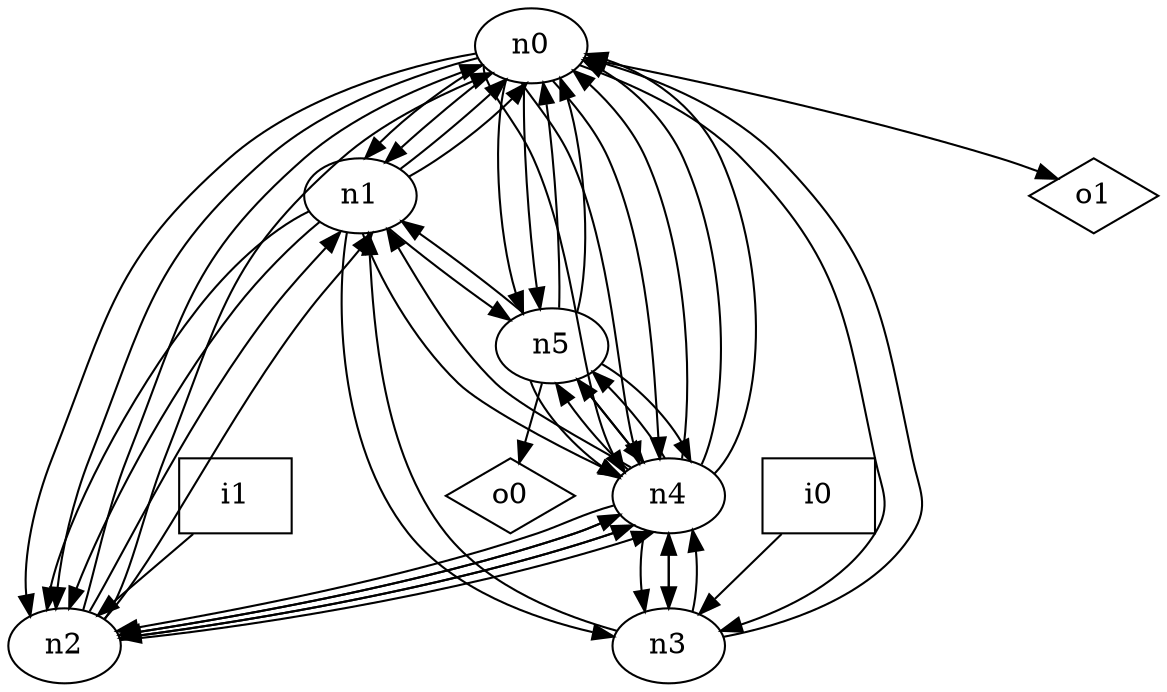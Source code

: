 digraph G {
n0 [label="n0"];
n1 [label="n1"];
n2 [label="n2"];
n3 [label="n3"];
n4 [label="n4"];
n5 [label="n5"];
n6 [label="i0",shape="box"];
n7 [label="i1",shape="box"];
n8 [label="o0",shape="diamond"];
n9 [label="o1",shape="diamond"];
n0 -> n1
n0 -> n1
n0 -> n2
n0 -> n2
n0 -> n3
n0 -> n4
n0 -> n4
n0 -> n4
n0 -> n5
n0 -> n5
n0 -> n9
n1 -> n0
n1 -> n0
n1 -> n2
n1 -> n2
n1 -> n3
n1 -> n4
n1 -> n5
n2 -> n0
n2 -> n0
n2 -> n1
n2 -> n1
n2 -> n4
n2 -> n4
n2 -> n4
n3 -> n0
n3 -> n1
n3 -> n4
n3 -> n4
n4 -> n0
n4 -> n0
n4 -> n0
n4 -> n1
n4 -> n2
n4 -> n2
n4 -> n2
n4 -> n3
n4 -> n3
n4 -> n5
n4 -> n5
n4 -> n5
n5 -> n0
n5 -> n0
n5 -> n1
n5 -> n4
n5 -> n4
n5 -> n4
n5 -> n8
n6 -> n3
n7 -> n2
}